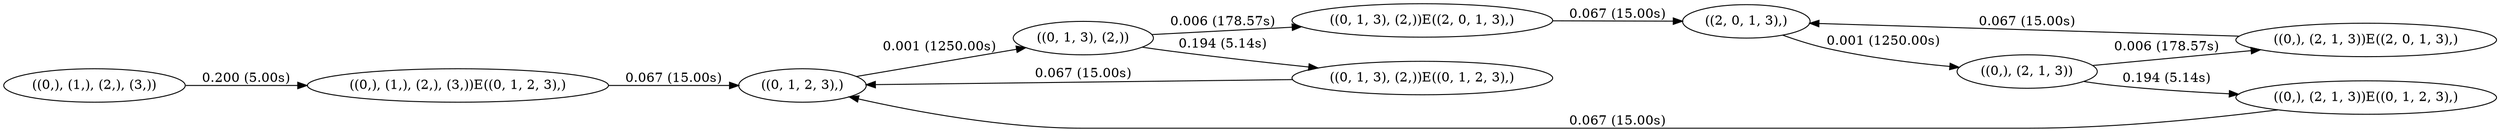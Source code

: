 digraph markov_chain { 
rankdir=LR;
"((0,), (1,), (2,), (3,))" -> "((0,), (1,), (2,), (3,))E((0, 1, 2, 3),)" [ label = "0.200 (5.00s)" ]; 
"((0,), (1,), (2,), (3,))E((0, 1, 2, 3),)" -> "((0, 1, 2, 3),)" [label = "0.067 (15.00s)" ]; 
"((0, 1, 2, 3),)" -> "((0, 1, 3), (2,))" [ label = "0.001 (1250.00s)" ]; 
"((0, 1, 3), (2,))" -> "((0, 1, 3), (2,))E((0, 1, 2, 3),)" [ label = "0.194 (5.14s)" ]; 
"((0, 1, 3), (2,))E((0, 1, 2, 3),)" -> "((0, 1, 2, 3),)" [label = "0.067 (15.00s)" ]; 
"((0, 1, 3), (2,))" -> "((0, 1, 3), (2,))E((2, 0, 1, 3),)" [ label = "0.006 (178.57s)" ]; 
"((0, 1, 3), (2,))E((2, 0, 1, 3),)" -> "((2, 0, 1, 3),)" [label = "0.067 (15.00s)" ]; 
"((2, 0, 1, 3),)" -> "((0,), (2, 1, 3))" [ label = "0.001 (1250.00s)" ]; 
"((0,), (2, 1, 3))" -> "((0,), (2, 1, 3))E((0, 1, 2, 3),)" [ label = "0.194 (5.14s)" ]; 
"((0,), (2, 1, 3))E((0, 1, 2, 3),)" -> "((0, 1, 2, 3),)" [label = "0.067 (15.00s)" ]; 
"((0,), (2, 1, 3))" -> "((0,), (2, 1, 3))E((2, 0, 1, 3),)" [ label = "0.006 (178.57s)" ]; 
"((0,), (2, 1, 3))E((2, 0, 1, 3),)" -> "((2, 0, 1, 3),)" [label = "0.067 (15.00s)" ]; 
}

